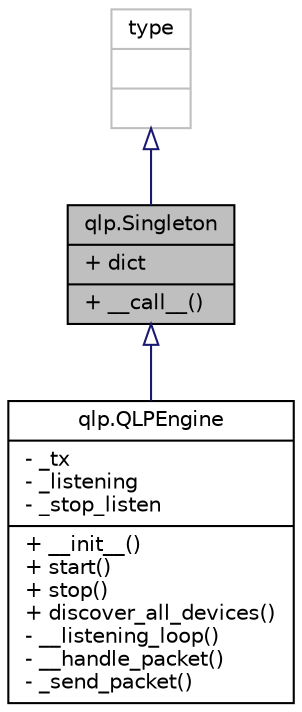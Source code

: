 digraph "qlp.Singleton"
{
 // LATEX_PDF_SIZE
  edge [fontname="Helvetica",fontsize="10",labelfontname="Helvetica",labelfontsize="10"];
  node [fontname="Helvetica",fontsize="10",shape=record];
  Node1 [label="{qlp.Singleton\n|+ dict\l|+ __call__()\l}",height=0.2,width=0.4,color="black", fillcolor="grey75", style="filled", fontcolor="black",tooltip=" "];
  Node2 -> Node1 [dir="back",color="midnightblue",fontsize="10",style="solid",arrowtail="onormal",fontname="Helvetica"];
  Node2 [label="{type\n||}",height=0.2,width=0.4,color="grey75", fillcolor="white", style="filled",tooltip=" "];
  Node1 -> Node3 [dir="back",color="midnightblue",fontsize="10",style="solid",arrowtail="onormal",fontname="Helvetica"];
  Node3 [label="{qlp.QLPEngine\n|- _tx\l- _listening\l- _stop_listen\l|+ __init__()\l+ start()\l+ stop()\l+ discover_all_devices()\l- __listening_loop()\l- __handle_packet()\l- _send_packet()\l}",height=0.2,width=0.4,color="black", fillcolor="white", style="filled",URL="$classqlp_1_1QLPEngine.html",tooltip=" "];
}
